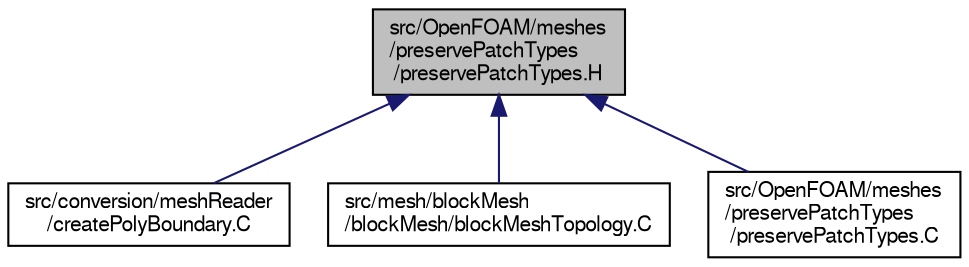 digraph "src/OpenFOAM/meshes/preservePatchTypes/preservePatchTypes.H"
{
  bgcolor="transparent";
  edge [fontname="FreeSans",fontsize="10",labelfontname="FreeSans",labelfontsize="10"];
  node [fontname="FreeSans",fontsize="10",shape=record];
  Node72 [label="src/OpenFOAM/meshes\l/preservePatchTypes\l/preservePatchTypes.H",height=0.2,width=0.4,color="black", fillcolor="grey75", style="filled", fontcolor="black"];
  Node72 -> Node73 [dir="back",color="midnightblue",fontsize="10",style="solid",fontname="FreeSans"];
  Node73 [label="src/conversion/meshReader\l/createPolyBoundary.C",height=0.2,width=0.4,color="black",URL="$a39221.html",tooltip="boundary faces "];
  Node72 -> Node74 [dir="back",color="midnightblue",fontsize="10",style="solid",fontname="FreeSans"];
  Node74 [label="src/mesh/blockMesh\l/blockMesh/blockMeshTopology.C",height=0.2,width=0.4,color="black",URL="$a07016.html"];
  Node72 -> Node75 [dir="back",color="midnightblue",fontsize="10",style="solid",fontname="FreeSans"];
  Node75 [label="src/OpenFOAM/meshes\l/preservePatchTypes\l/preservePatchTypes.C",height=0.2,width=0.4,color="black",URL="$a11843.html"];
}
